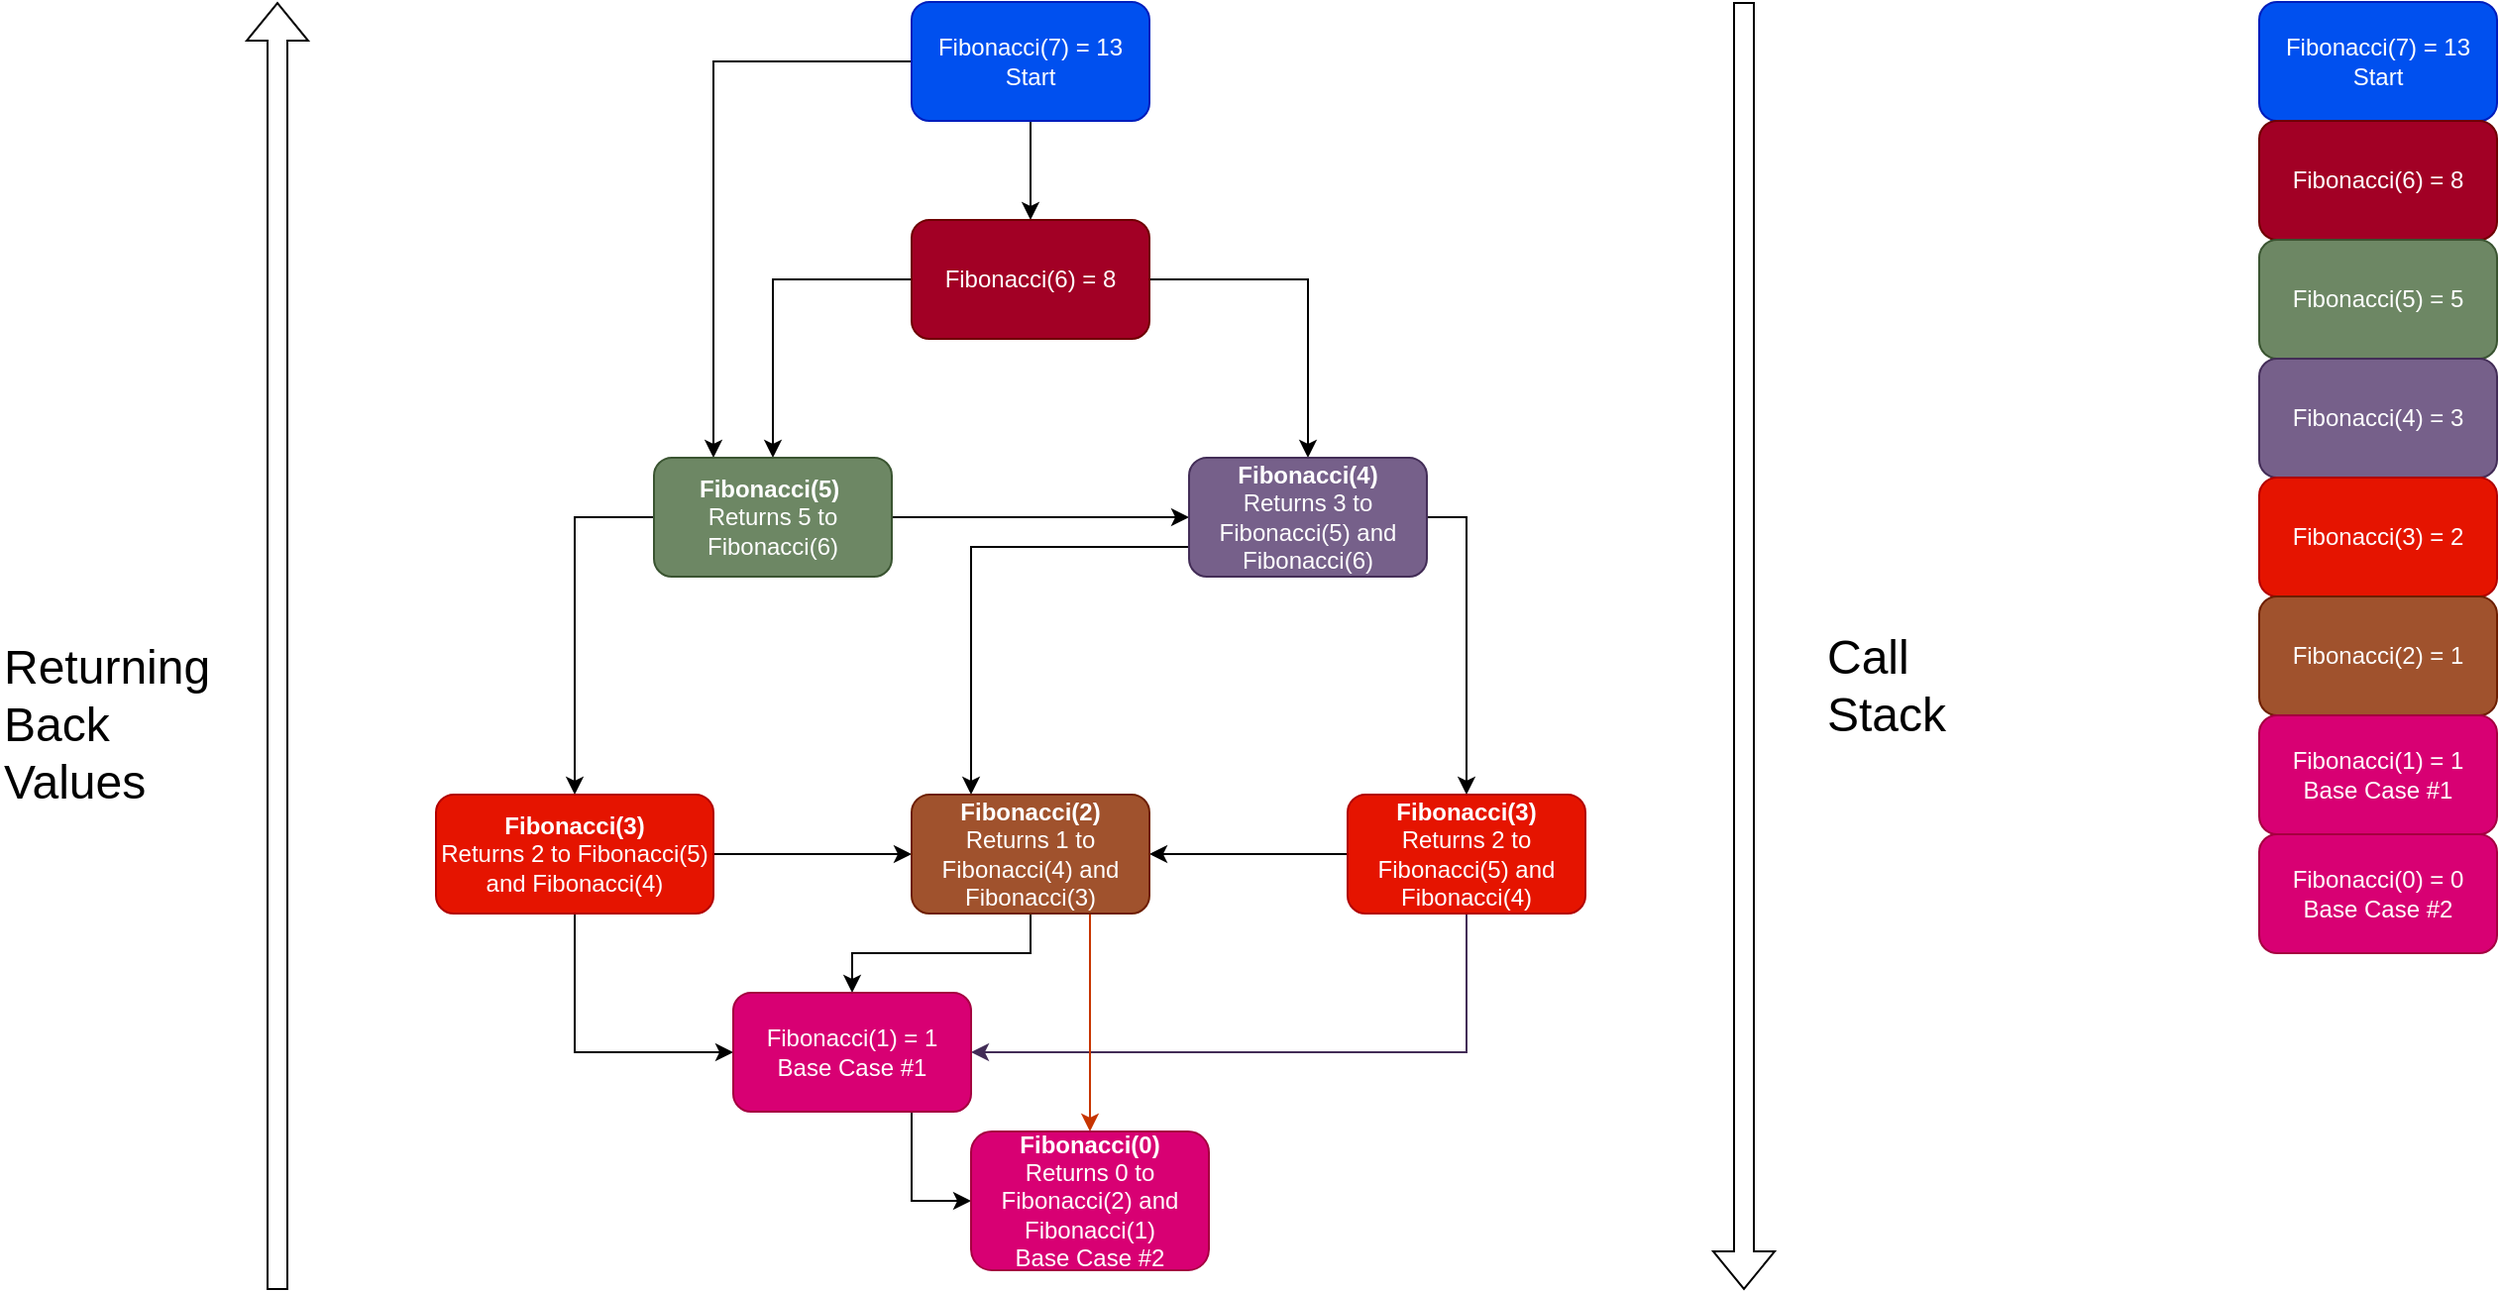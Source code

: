 <mxfile version="26.2.14">
  <diagram name="Page-1" id="BV2Toivya-iVQfulzFhg">
    <mxGraphModel dx="1452" dy="451" grid="1" gridSize="10" guides="1" tooltips="1" connect="1" arrows="1" fold="1" page="1" pageScale="1" pageWidth="850" pageHeight="1100" math="0" shadow="0">
      <root>
        <mxCell id="0" />
        <mxCell id="1" parent="0" />
        <mxCell id="wzGg7VeKgRd6MsMGrwRr-43" style="edgeStyle=orthogonalEdgeStyle;rounded=0;orthogonalLoop=1;jettySize=auto;html=1;entryX=0.25;entryY=0;entryDx=0;entryDy=0;" edge="1" parent="1" source="wzGg7VeKgRd6MsMGrwRr-2" target="wzGg7VeKgRd6MsMGrwRr-5">
          <mxGeometry relative="1" as="geometry" />
        </mxCell>
        <mxCell id="wzGg7VeKgRd6MsMGrwRr-48" value="" style="edgeStyle=orthogonalEdgeStyle;rounded=0;orthogonalLoop=1;jettySize=auto;html=1;" edge="1" parent="1" source="wzGg7VeKgRd6MsMGrwRr-2" target="wzGg7VeKgRd6MsMGrwRr-3">
          <mxGeometry relative="1" as="geometry" />
        </mxCell>
        <mxCell id="wzGg7VeKgRd6MsMGrwRr-2" value="Fibonacci(7) = 13&lt;div&gt;Start&lt;/div&gt;" style="rounded=1;whiteSpace=wrap;html=1;fillColor=#0050ef;fontColor=#ffffff;strokeColor=#001DBC;" vertex="1" parent="1">
          <mxGeometry x="150" y="50" width="120" height="60" as="geometry" />
        </mxCell>
        <mxCell id="wzGg7VeKgRd6MsMGrwRr-8" style="edgeStyle=orthogonalEdgeStyle;rounded=0;orthogonalLoop=1;jettySize=auto;html=1;exitX=1;exitY=0.5;exitDx=0;exitDy=0;entryX=0.5;entryY=0;entryDx=0;entryDy=0;" edge="1" parent="1" source="wzGg7VeKgRd6MsMGrwRr-3" target="wzGg7VeKgRd6MsMGrwRr-6">
          <mxGeometry relative="1" as="geometry" />
        </mxCell>
        <mxCell id="wzGg7VeKgRd6MsMGrwRr-9" style="edgeStyle=orthogonalEdgeStyle;rounded=0;orthogonalLoop=1;jettySize=auto;html=1;exitX=0;exitY=0.5;exitDx=0;exitDy=0;" edge="1" parent="1" source="wzGg7VeKgRd6MsMGrwRr-3" target="wzGg7VeKgRd6MsMGrwRr-5">
          <mxGeometry relative="1" as="geometry" />
        </mxCell>
        <mxCell id="wzGg7VeKgRd6MsMGrwRr-3" value="Fibonacci(6) = 8" style="rounded=1;whiteSpace=wrap;html=1;fillColor=#a20025;fontColor=#ffffff;strokeColor=#6F0000;" vertex="1" parent="1">
          <mxGeometry x="150" y="160" width="120" height="60" as="geometry" />
        </mxCell>
        <mxCell id="wzGg7VeKgRd6MsMGrwRr-20" style="edgeStyle=orthogonalEdgeStyle;rounded=0;orthogonalLoop=1;jettySize=auto;html=1;entryX=0.5;entryY=0;entryDx=0;entryDy=0;exitX=0;exitY=0.5;exitDx=0;exitDy=0;" edge="1" parent="1" source="wzGg7VeKgRd6MsMGrwRr-5" target="wzGg7VeKgRd6MsMGrwRr-12">
          <mxGeometry relative="1" as="geometry" />
        </mxCell>
        <mxCell id="wzGg7VeKgRd6MsMGrwRr-42" style="edgeStyle=orthogonalEdgeStyle;rounded=0;orthogonalLoop=1;jettySize=auto;html=1;entryX=0;entryY=0.5;entryDx=0;entryDy=0;" edge="1" parent="1" source="wzGg7VeKgRd6MsMGrwRr-5" target="wzGg7VeKgRd6MsMGrwRr-6">
          <mxGeometry relative="1" as="geometry" />
        </mxCell>
        <mxCell id="wzGg7VeKgRd6MsMGrwRr-5" value="&lt;b&gt;Fibonacci(5)&amp;nbsp;&lt;/b&gt;&lt;div&gt;Returns 5 to Fibonacci(6)&lt;/div&gt;" style="rounded=1;whiteSpace=wrap;html=1;fillColor=#6d8764;fontColor=#ffffff;strokeColor=#3A5431;" vertex="1" parent="1">
          <mxGeometry x="20" y="280" width="120" height="60" as="geometry" />
        </mxCell>
        <mxCell id="wzGg7VeKgRd6MsMGrwRr-26" style="edgeStyle=orthogonalEdgeStyle;rounded=0;orthogonalLoop=1;jettySize=auto;html=1;exitX=1;exitY=0.5;exitDx=0;exitDy=0;entryX=0.5;entryY=0;entryDx=0;entryDy=0;" edge="1" parent="1" source="wzGg7VeKgRd6MsMGrwRr-6" target="wzGg7VeKgRd6MsMGrwRr-17">
          <mxGeometry relative="1" as="geometry" />
        </mxCell>
        <mxCell id="wzGg7VeKgRd6MsMGrwRr-47" style="edgeStyle=orthogonalEdgeStyle;rounded=0;orthogonalLoop=1;jettySize=auto;html=1;exitX=0;exitY=0.75;exitDx=0;exitDy=0;entryX=0.25;entryY=0;entryDx=0;entryDy=0;" edge="1" parent="1" source="wzGg7VeKgRd6MsMGrwRr-6" target="wzGg7VeKgRd6MsMGrwRr-18">
          <mxGeometry relative="1" as="geometry" />
        </mxCell>
        <mxCell id="wzGg7VeKgRd6MsMGrwRr-6" value="&lt;b&gt;Fibonacci(4)&lt;/b&gt;&lt;div&gt;Returns 3 to Fibonacci(5) and Fibonacci(6)&lt;/div&gt;" style="rounded=1;whiteSpace=wrap;html=1;fillColor=#76608a;fontColor=#ffffff;strokeColor=#432D57;" vertex="1" parent="1">
          <mxGeometry x="290" y="280" width="120" height="60" as="geometry" />
        </mxCell>
        <mxCell id="wzGg7VeKgRd6MsMGrwRr-49" style="edgeStyle=orthogonalEdgeStyle;rounded=0;orthogonalLoop=1;jettySize=auto;html=1;exitX=1;exitY=0.5;exitDx=0;exitDy=0;entryX=0;entryY=0.5;entryDx=0;entryDy=0;" edge="1" parent="1" source="wzGg7VeKgRd6MsMGrwRr-12" target="wzGg7VeKgRd6MsMGrwRr-18">
          <mxGeometry relative="1" as="geometry" />
        </mxCell>
        <mxCell id="wzGg7VeKgRd6MsMGrwRr-53" style="edgeStyle=orthogonalEdgeStyle;rounded=0;orthogonalLoop=1;jettySize=auto;html=1;exitX=0.5;exitY=1;exitDx=0;exitDy=0;entryX=0;entryY=0.5;entryDx=0;entryDy=0;" edge="1" parent="1" source="wzGg7VeKgRd6MsMGrwRr-12" target="wzGg7VeKgRd6MsMGrwRr-35">
          <mxGeometry relative="1" as="geometry" />
        </mxCell>
        <mxCell id="wzGg7VeKgRd6MsMGrwRr-12" value="&lt;b&gt;Fibonacci(3)&lt;/b&gt;&lt;div&gt;Returns 2 to Fibonacci(5) and Fibonacci(4)&lt;/div&gt;" style="rounded=1;whiteSpace=wrap;html=1;fillColor=#e51400;fontColor=#ffffff;strokeColor=#B20000;" vertex="1" parent="1">
          <mxGeometry x="-90" y="450" width="140" height="60" as="geometry" />
        </mxCell>
        <mxCell id="wzGg7VeKgRd6MsMGrwRr-16" style="edgeStyle=orthogonalEdgeStyle;rounded=0;orthogonalLoop=1;jettySize=auto;html=1;exitX=0;exitY=0.5;exitDx=0;exitDy=0;" edge="1" parent="1" source="wzGg7VeKgRd6MsMGrwRr-17" target="wzGg7VeKgRd6MsMGrwRr-18">
          <mxGeometry relative="1" as="geometry" />
        </mxCell>
        <mxCell id="wzGg7VeKgRd6MsMGrwRr-51" style="edgeStyle=orthogonalEdgeStyle;rounded=0;orthogonalLoop=1;jettySize=auto;html=1;exitX=0.5;exitY=1;exitDx=0;exitDy=0;entryX=1;entryY=0.5;entryDx=0;entryDy=0;fillColor=#76608a;strokeColor=#432D57;" edge="1" parent="1" source="wzGg7VeKgRd6MsMGrwRr-17" target="wzGg7VeKgRd6MsMGrwRr-35">
          <mxGeometry relative="1" as="geometry" />
        </mxCell>
        <mxCell id="wzGg7VeKgRd6MsMGrwRr-17" value="&lt;div&gt;&lt;b&gt;Fibonacci(3)&lt;/b&gt;&lt;div&gt;Returns 2 to Fibonacci(5) and Fibonacci(4)&lt;/div&gt;&lt;/div&gt;" style="rounded=1;whiteSpace=wrap;html=1;fillColor=#e51400;fontColor=#ffffff;strokeColor=#B20000;" vertex="1" parent="1">
          <mxGeometry x="370" y="450" width="120" height="60" as="geometry" />
        </mxCell>
        <mxCell id="wzGg7VeKgRd6MsMGrwRr-50" style="edgeStyle=orthogonalEdgeStyle;rounded=0;orthogonalLoop=1;jettySize=auto;html=1;exitX=0.5;exitY=1;exitDx=0;exitDy=0;entryX=0.5;entryY=0;entryDx=0;entryDy=0;" edge="1" parent="1" source="wzGg7VeKgRd6MsMGrwRr-18" target="wzGg7VeKgRd6MsMGrwRr-35">
          <mxGeometry relative="1" as="geometry" />
        </mxCell>
        <mxCell id="wzGg7VeKgRd6MsMGrwRr-79" style="edgeStyle=orthogonalEdgeStyle;rounded=0;orthogonalLoop=1;jettySize=auto;html=1;exitX=0.75;exitY=1;exitDx=0;exitDy=0;fillColor=#fa6800;strokeColor=#C73500;" edge="1" parent="1" source="wzGg7VeKgRd6MsMGrwRr-18" target="wzGg7VeKgRd6MsMGrwRr-56">
          <mxGeometry relative="1" as="geometry" />
        </mxCell>
        <mxCell id="wzGg7VeKgRd6MsMGrwRr-18" value="&lt;b&gt;Fibonacci(2)&lt;/b&gt;&lt;div&gt;Returns 1 to Fibonacci(4) and Fibonacci(3)&lt;/div&gt;" style="rounded=1;whiteSpace=wrap;html=1;fillColor=#a0522d;fontColor=#ffffff;strokeColor=#6D1F00;" vertex="1" parent="1">
          <mxGeometry x="150" y="450" width="120" height="60" as="geometry" />
        </mxCell>
        <mxCell id="wzGg7VeKgRd6MsMGrwRr-77" style="edgeStyle=orthogonalEdgeStyle;rounded=0;orthogonalLoop=1;jettySize=auto;html=1;exitX=0.75;exitY=1;exitDx=0;exitDy=0;entryX=0;entryY=0.5;entryDx=0;entryDy=0;" edge="1" parent="1" source="wzGg7VeKgRd6MsMGrwRr-35" target="wzGg7VeKgRd6MsMGrwRr-56">
          <mxGeometry relative="1" as="geometry" />
        </mxCell>
        <mxCell id="wzGg7VeKgRd6MsMGrwRr-35" value="Fibonacci(1) = 1&lt;div&gt;Base Case #1&lt;/div&gt;" style="rounded=1;whiteSpace=wrap;html=1;fillColor=#d80073;fontColor=#ffffff;strokeColor=#A50040;" vertex="1" parent="1">
          <mxGeometry x="60" y="550" width="120" height="60" as="geometry" />
        </mxCell>
        <mxCell id="wzGg7VeKgRd6MsMGrwRr-56" value="&lt;b&gt;Fibonacci(0)&lt;/b&gt;&lt;div&gt;Returns 0 to Fibonacci(2) and Fibonacci(1)&lt;br&gt;&lt;div&gt;Base Case #2&lt;/div&gt;&lt;/div&gt;" style="rounded=1;whiteSpace=wrap;html=1;fillColor=#d80073;fontColor=#ffffff;strokeColor=#A50040;" vertex="1" parent="1">
          <mxGeometry x="180" y="620" width="120" height="70" as="geometry" />
        </mxCell>
        <mxCell id="wzGg7VeKgRd6MsMGrwRr-59" value="Fibonacci(7) = 13&lt;div&gt;Start&lt;/div&gt;" style="rounded=1;whiteSpace=wrap;html=1;fillColor=#0050ef;fontColor=#ffffff;strokeColor=#001DBC;" vertex="1" parent="1">
          <mxGeometry x="830" y="50" width="120" height="60" as="geometry" />
        </mxCell>
        <mxCell id="wzGg7VeKgRd6MsMGrwRr-60" value="Fibonacci(6) = 8" style="rounded=1;whiteSpace=wrap;html=1;fillColor=#a20025;fontColor=#ffffff;strokeColor=#6F0000;" vertex="1" parent="1">
          <mxGeometry x="830" y="110" width="120" height="60" as="geometry" />
        </mxCell>
        <mxCell id="wzGg7VeKgRd6MsMGrwRr-61" value="Fibonacci(5) = 5" style="rounded=1;whiteSpace=wrap;html=1;fillColor=#6d8764;fontColor=#ffffff;strokeColor=#3A5431;" vertex="1" parent="1">
          <mxGeometry x="830" y="170" width="120" height="60" as="geometry" />
        </mxCell>
        <mxCell id="wzGg7VeKgRd6MsMGrwRr-62" value="Fibonacci(4) = 3" style="rounded=1;whiteSpace=wrap;html=1;fillColor=#76608a;fontColor=#ffffff;strokeColor=#432D57;" vertex="1" parent="1">
          <mxGeometry x="830" y="230" width="120" height="60" as="geometry" />
        </mxCell>
        <mxCell id="wzGg7VeKgRd6MsMGrwRr-63" value="Fibonacci(3) = 2" style="rounded=1;whiteSpace=wrap;html=1;fillColor=#e51400;fontColor=#ffffff;strokeColor=#B20000;" vertex="1" parent="1">
          <mxGeometry x="830" y="290" width="120" height="60" as="geometry" />
        </mxCell>
        <mxCell id="wzGg7VeKgRd6MsMGrwRr-64" value="Fibonacci(2) = 1" style="rounded=1;whiteSpace=wrap;html=1;fillColor=#a0522d;fontColor=#ffffff;strokeColor=#6D1F00;" vertex="1" parent="1">
          <mxGeometry x="830" y="350" width="120" height="60" as="geometry" />
        </mxCell>
        <mxCell id="wzGg7VeKgRd6MsMGrwRr-65" value="Fibonacci(0) = 0&lt;div&gt;Base Case #2&lt;/div&gt;" style="rounded=1;whiteSpace=wrap;html=1;fillColor=#d80073;fontColor=#ffffff;strokeColor=#A50040;" vertex="1" parent="1">
          <mxGeometry x="830" y="470" width="120" height="60" as="geometry" />
        </mxCell>
        <mxCell id="wzGg7VeKgRd6MsMGrwRr-66" value="Fibonacci(1) = 1&lt;div&gt;Base Case #1&lt;/div&gt;" style="rounded=1;whiteSpace=wrap;html=1;fillColor=#d80073;fontColor=#ffffff;strokeColor=#A50040;" vertex="1" parent="1">
          <mxGeometry x="830" y="410" width="120" height="60" as="geometry" />
        </mxCell>
        <mxCell id="wzGg7VeKgRd6MsMGrwRr-71" value="" style="shape=flexArrow;endArrow=classic;html=1;rounded=0;" edge="1" parent="1">
          <mxGeometry width="50" height="50" relative="1" as="geometry">
            <mxPoint x="-170" y="700" as="sourcePoint" />
            <mxPoint x="-170" y="50" as="targetPoint" />
          </mxGeometry>
        </mxCell>
        <mxCell id="wzGg7VeKgRd6MsMGrwRr-72" value="" style="shape=flexArrow;endArrow=classic;html=1;rounded=0;" edge="1" parent="1">
          <mxGeometry width="50" height="50" relative="1" as="geometry">
            <mxPoint x="570" y="50" as="sourcePoint" />
            <mxPoint x="570" y="700" as="targetPoint" />
          </mxGeometry>
        </mxCell>
        <mxCell id="wzGg7VeKgRd6MsMGrwRr-73" value="Call Stack" style="text;html=1;align=left;verticalAlign=middle;whiteSpace=wrap;rounded=0;fontSize=24;labelPosition=center;verticalLabelPosition=middle;" vertex="1" parent="1">
          <mxGeometry x="610" y="380" width="60" height="30" as="geometry" />
        </mxCell>
        <mxCell id="wzGg7VeKgRd6MsMGrwRr-76" value="Returning Back Values" style="text;html=1;align=left;verticalAlign=middle;whiteSpace=wrap;rounded=0;fontSize=24;labelPosition=center;verticalLabelPosition=middle;" vertex="1" parent="1">
          <mxGeometry x="-310" y="400" width="120" height="30" as="geometry" />
        </mxCell>
      </root>
    </mxGraphModel>
  </diagram>
</mxfile>
